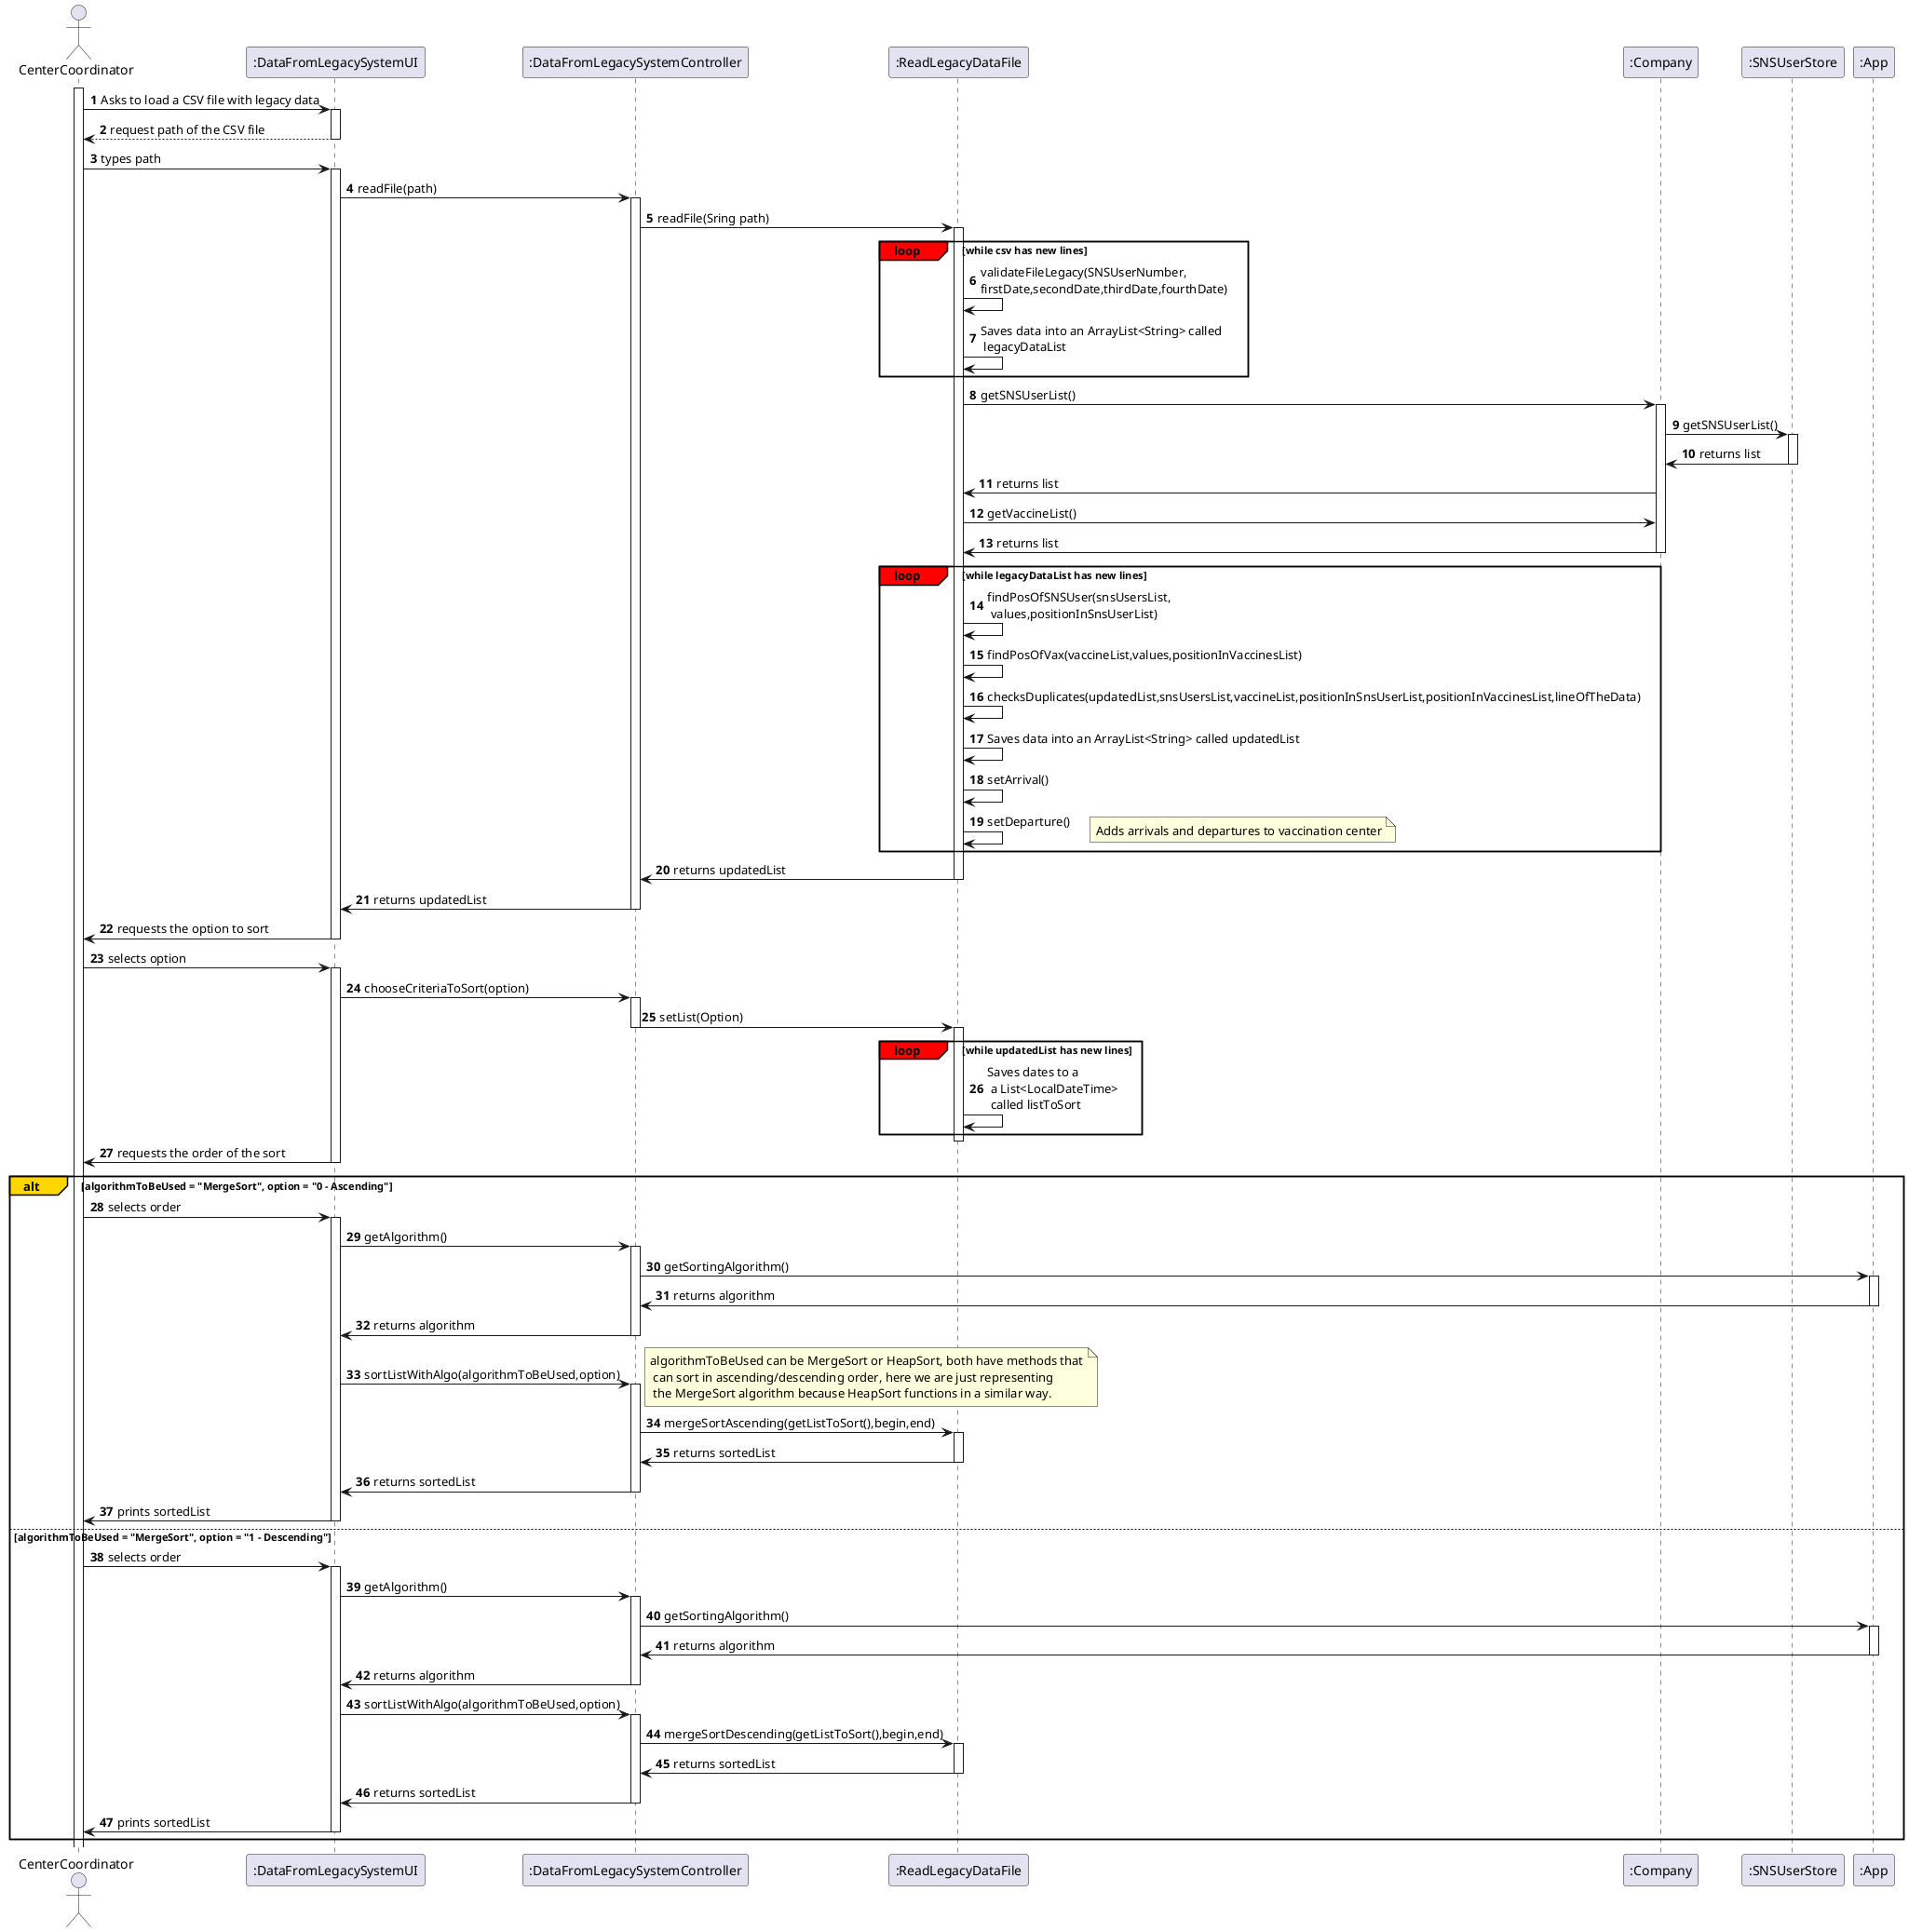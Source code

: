 

@startuml

autonumber
actor "CenterCoordinator" as CC
participant ":DataFromLegacySystemUI" as UI
participant ":DataFromLegacySystemController" as CTRL
participant ":ReadLegacyDataFile" as RDLF
participant ":Company" as Comp
participant ":SNSUserStore" as SNSStore
participant ":App" as App


activate CC
CC -> UI : Asks to load a CSV file with legacy data
activate UI



UI --> CC : request path of the CSV file
deactivate UI

CC -> UI : types path
activate UI


UI -> CTRL : readFile(path)

activate CTRL
CTRL -> RDLF : readFile(Sring path)


activate RDLF


loop#Red while csv has new lines
RDLF -> RDLF : validateFileLegacy(SNSUserNumber,\nfirstDate,secondDate,thirdDate,fourthDate)

RDLF -> RDLF : Saves data into an ArrayList<String> called\n legacyDataList

end loop


RDLF -> Comp : getSNSUserList()
activate Comp
Comp -> SNSStore : getSNSUserList()
activate SNSStore
SNSStore -> Comp : returns list
deactivate SNSStore
Comp -> RDLF : returns list
RDLF -> Comp : getVaccineList()
Comp -> RDLF : returns list
deactivate Comp
loop#Red while legacyDataList has new lines

RDLF -> RDLF : findPosOfSNSUser(snsUsersList,\n values,positionInSnsUserList)



deactivate Comp
RDLF -> RDLF : findPosOfVax(vaccineList,values,positionInVaccinesList)

RDLF -> RDLF : checksDuplicates(updatedList,snsUsersList,vaccineList,positionInSnsUserList,positionInVaccinesList,lineOfTheData)

RDLF -> RDLF : Saves data into an ArrayList<String> called updatedList

RDLF -> RDLF : setArrival()
RDLF -> RDLF : setDeparture()
note right : Adds arrivals and departures to vaccination center
end loop
RDLF -> CTRL : returns updatedList
deactivate RDLF
CTRL -> UI : returns updatedList
deactivate CTRL




UI -> CC : requests the option to sort
deactivate UI

deactivate UI
CC -> UI : selects option
activate UI

UI -> CTRL : chooseCriteriaToSort(option)
activate CTRL
CTRL -> RDLF : setList(Option)
deactivate CTRL
activate RDLF
loop#Red while updatedList has new lines
RDLF -> RDLF : Saves dates to a \n a List<LocalDateTime> \n called listToSort
end loop
deactivate RDLF
UI -> CC: requests the order of the sort
deactivate UI
alt#Gold algorithmToBeUsed = "MergeSort", option = "0 - Ascending"
CC -> UI: selects order
activate UI

UI -> CTRL : getAlgorithm()
activate CTRL
CTRL -> App : getSortingAlgorithm()

activate App
App -> CTRL : returns algorithm
deactivate App
CTRL->UI : returns algorithm


deactivate CTRL


UI -> CTRL: sortListWithAlgo(algorithmToBeUsed,option)
note right: algorithmToBeUsed can be MergeSort or HeapSort, both have methods that\n can sort in ascending/descending order, here we are just representing \n the MergeSort algorithm because HeapSort functions in a similar way.
activate CTRL

CTRL -> RDLF : mergeSortAscending(getListToSort(),begin,end)
activate RDLF



RDLF -> CTRL : returns sortedList
deactivate RDLF
CTRL -> UI : returns sortedList

deactivate CTRL

UI -> CC : prints sortedList
deactivate UI
else algorithmToBeUsed = "MergeSort", option = "1 - Descending"
CC -> UI: selects order
activate UI


UI -> CTRL : getAlgorithm()
activate CTRL
CTRL -> App : getSortingAlgorithm()

activate App
App->CTRL : returns algorithm
deactivate App
CTRL->UI : returns algorithm

deactivate CTRL


UI -> CTRL: sortListWithAlgo(algorithmToBeUsed,option)
activate CTRL

CTRL -> RDLF : mergeSortDescending(getListToSort(),begin,end)
activate RDLF

RDLF -> CTRL : returns sortedList
deactivate RDLF
CTRL -> UI : returns sortedList

deactivate CTRL
UI -> CC : prints sortedList
deactivate UI
end alt

@enduml